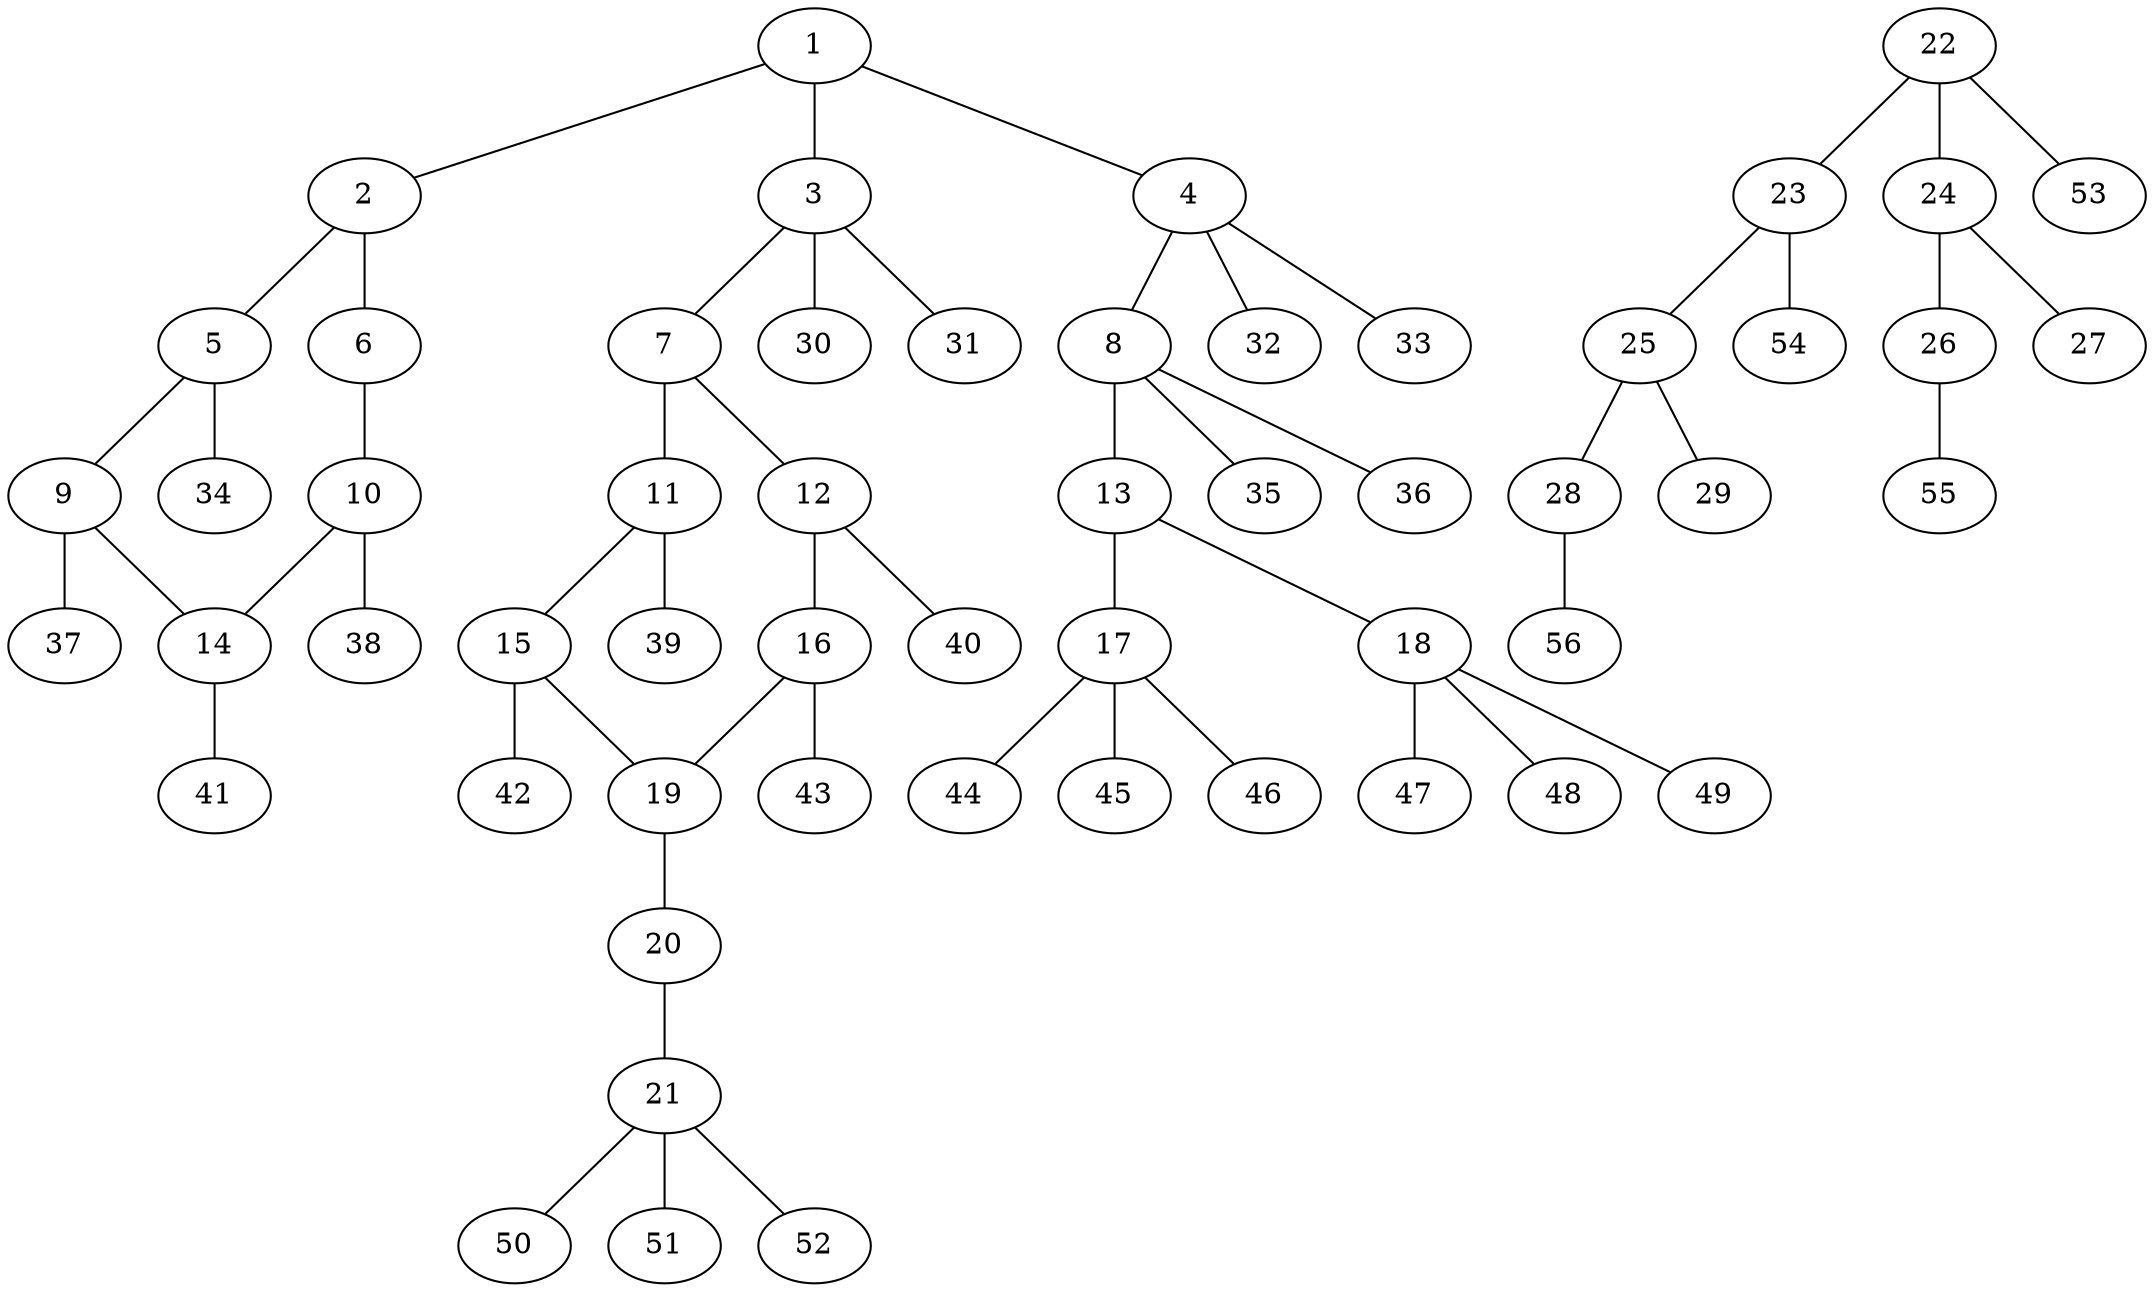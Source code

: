 graph molecule_3931 {
	1	 [chem=N];
	2	 [chem=C];
	1 -- 2	 [valence=1];
	3	 [chem=C];
	1 -- 3	 [valence=1];
	4	 [chem=C];
	1 -- 4	 [valence=1];
	5	 [chem=C];
	2 -- 5	 [valence=1];
	6	 [chem=N];
	2 -- 6	 [valence=2];
	7	 [chem=C];
	3 -- 7	 [valence=1];
	30	 [chem=H];
	3 -- 30	 [valence=1];
	31	 [chem=H];
	3 -- 31	 [valence=1];
	8	 [chem=C];
	4 -- 8	 [valence=1];
	32	 [chem=H];
	4 -- 32	 [valence=1];
	33	 [chem=H];
	4 -- 33	 [valence=1];
	9	 [chem=C];
	5 -- 9	 [valence=2];
	34	 [chem=H];
	5 -- 34	 [valence=1];
	10	 [chem=C];
	6 -- 10	 [valence=1];
	11	 [chem=C];
	7 -- 11	 [valence=1];
	12	 [chem=C];
	7 -- 12	 [valence=2];
	13	 [chem=N];
	8 -- 13	 [valence=1];
	35	 [chem=H];
	8 -- 35	 [valence=1];
	36	 [chem=H];
	8 -- 36	 [valence=1];
	14	 [chem=C];
	9 -- 14	 [valence=1];
	37	 [chem=H];
	9 -- 37	 [valence=1];
	10 -- 14	 [valence=2];
	38	 [chem=H];
	10 -- 38	 [valence=1];
	15	 [chem=C];
	11 -- 15	 [valence=2];
	39	 [chem=H];
	11 -- 39	 [valence=1];
	16	 [chem=C];
	12 -- 16	 [valence=1];
	40	 [chem=H];
	12 -- 40	 [valence=1];
	17	 [chem=C];
	13 -- 17	 [valence=1];
	18	 [chem=C];
	13 -- 18	 [valence=1];
	41	 [chem=H];
	14 -- 41	 [valence=1];
	19	 [chem=C];
	15 -- 19	 [valence=1];
	42	 [chem=H];
	15 -- 42	 [valence=1];
	16 -- 19	 [valence=2];
	43	 [chem=H];
	16 -- 43	 [valence=1];
	44	 [chem=H];
	17 -- 44	 [valence=1];
	45	 [chem=H];
	17 -- 45	 [valence=1];
	46	 [chem=H];
	17 -- 46	 [valence=1];
	47	 [chem=H];
	18 -- 47	 [valence=1];
	48	 [chem=H];
	18 -- 48	 [valence=1];
	49	 [chem=H];
	18 -- 49	 [valence=1];
	20	 [chem=O];
	19 -- 20	 [valence=1];
	21	 [chem=C];
	20 -- 21	 [valence=1];
	50	 [chem=H];
	21 -- 50	 [valence=1];
	51	 [chem=H];
	21 -- 51	 [valence=1];
	52	 [chem=H];
	21 -- 52	 [valence=1];
	22	 [chem=C];
	23	 [chem=C];
	22 -- 23	 [valence=2];
	24	 [chem=C];
	22 -- 24	 [valence=1];
	53	 [chem=H];
	22 -- 53	 [valence=1];
	25	 [chem=C];
	23 -- 25	 [valence=1];
	54	 [chem=H];
	23 -- 54	 [valence=1];
	26	 [chem=O];
	24 -- 26	 [valence=1];
	27	 [chem=O];
	24 -- 27	 [valence=2];
	28	 [chem=O];
	25 -- 28	 [valence=1];
	29	 [chem=O];
	25 -- 29	 [valence=2];
	55	 [chem=H];
	26 -- 55	 [valence=1];
	56	 [chem=H];
	28 -- 56	 [valence=1];
}
